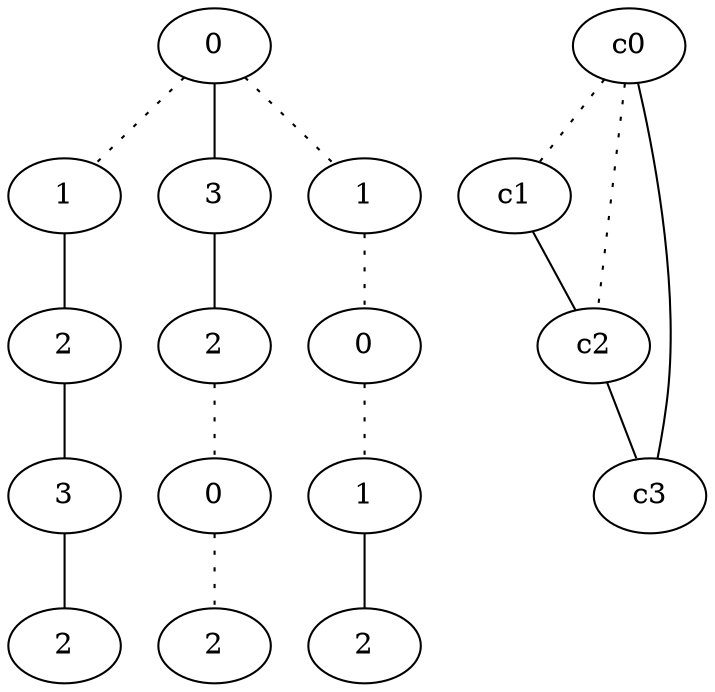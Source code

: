 graph {
a0[label=0];
a1[label=1];
a2[label=2];
a3[label=3];
a4[label=2];
a5[label=3];
a6[label=2];
a7[label=0];
a8[label=2];
a9[label=1];
a10[label=0];
a11[label=1];
a12[label=2];
a0 -- a1 [style=dotted];
a0 -- a5;
a0 -- a9 [style=dotted];
a1 -- a2;
a2 -- a3;
a3 -- a4;
a5 -- a6;
a6 -- a7 [style=dotted];
a7 -- a8 [style=dotted];
a9 -- a10 [style=dotted];
a10 -- a11 [style=dotted];
a11 -- a12;
c0 -- c1 [style=dotted];
c0 -- c2 [style=dotted];
c0 -- c3;
c1 -- c2;
c2 -- c3;
}
